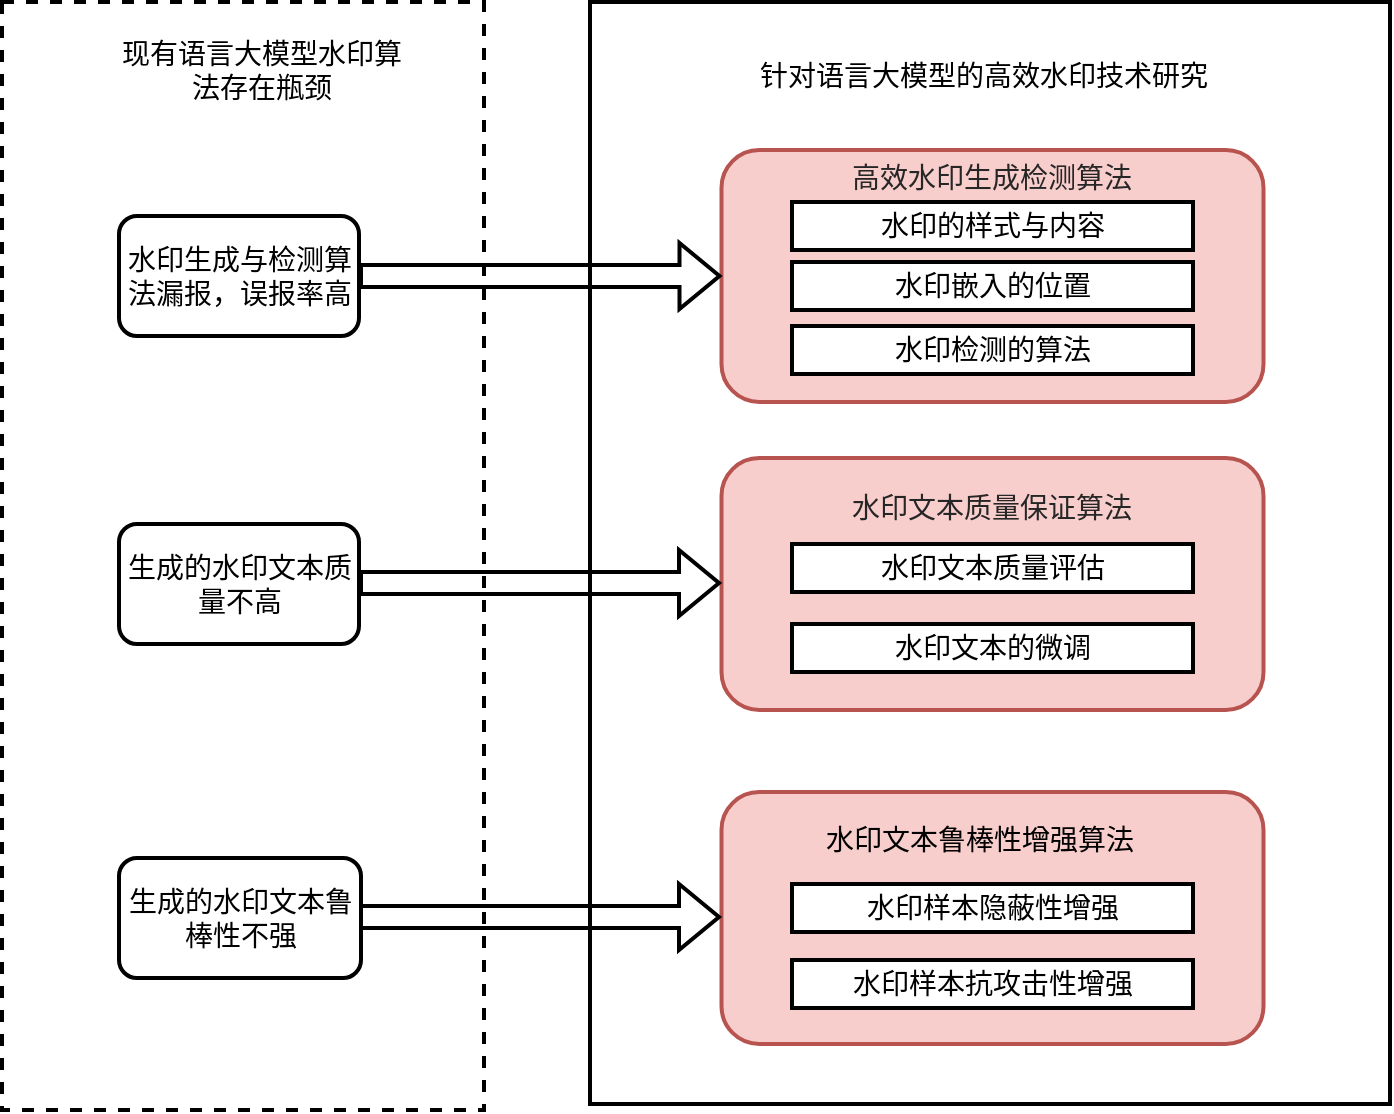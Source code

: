 <mxfile version="24.8.3">
  <diagram name="第 1 页" id="WsUeDXoYboS5X6KQYINQ">
    <mxGraphModel dx="1048" dy="813" grid="0" gridSize="10" guides="1" tooltips="1" connect="1" arrows="1" fold="1" page="0" pageScale="1" pageWidth="827" pageHeight="1169" background="#ffffff" math="0" shadow="0">
      <root>
        <mxCell id="0" />
        <mxCell id="1" parent="0" />
        <mxCell id="NgHbxKrIoI2VRAnCzw2G-6" value="" style="rounded=0;whiteSpace=wrap;html=1;fillColor=none;fontSize=14;strokeWidth=2;" vertex="1" parent="1">
          <mxGeometry x="565" y="157" width="400" height="551" as="geometry" />
        </mxCell>
        <mxCell id="NgHbxKrIoI2VRAnCzw2G-27" value="" style="rounded=1;whiteSpace=wrap;html=1;fontSize=14;fillColor=#f8cecc;strokeColor=#b85450;strokeWidth=2;" vertex="1" parent="1">
          <mxGeometry x="630.75" y="552" width="271" height="126" as="geometry" />
        </mxCell>
        <mxCell id="NgHbxKrIoI2VRAnCzw2G-1" value="" style="rounded=0;whiteSpace=wrap;html=1;fillColor=none;dashed=1;fontSize=14;strokeWidth=2;" vertex="1" parent="1">
          <mxGeometry x="271" y="157" width="241" height="554" as="geometry" />
        </mxCell>
        <mxCell id="NgHbxKrIoI2VRAnCzw2G-2" value="现有语言大模型水印算法存在瓶颈" style="text;html=1;align=center;verticalAlign=middle;whiteSpace=wrap;rounded=0;fontSize=14;strokeWidth=2;" vertex="1" parent="1">
          <mxGeometry x="325" y="176" width="152" height="30" as="geometry" />
        </mxCell>
        <mxCell id="NgHbxKrIoI2VRAnCzw2G-3" value="水印生成与检测算法漏报，误报率高" style="rounded=1;whiteSpace=wrap;html=1;fontSize=14;strokeWidth=2;" vertex="1" parent="1">
          <mxGeometry x="329.5" y="264" width="120" height="60" as="geometry" />
        </mxCell>
        <mxCell id="NgHbxKrIoI2VRAnCzw2G-4" value="&lt;div style=&quot;font-size: 14px;&quot;&gt;&lt;span style=&quot;background-color: initial; font-size: 14px;&quot;&gt;生成的水印文本质量不高&lt;/span&gt;&lt;/div&gt;" style="rounded=1;whiteSpace=wrap;html=1;fontSize=14;align=center;strokeWidth=2;" vertex="1" parent="1">
          <mxGeometry x="329.5" y="418" width="120" height="60" as="geometry" />
        </mxCell>
        <mxCell id="NgHbxKrIoI2VRAnCzw2G-5" value="生成的水印文本鲁棒性不强" style="rounded=1;whiteSpace=wrap;html=1;fontSize=14;strokeWidth=2;" vertex="1" parent="1">
          <mxGeometry x="329.5" y="585" width="121" height="60" as="geometry" />
        </mxCell>
        <mxCell id="NgHbxKrIoI2VRAnCzw2G-7" value="&lt;p class=&quot;MsoListParagraph&quot; style=&quot;margin-left: 24pt; text-indent: 0cm; line-height: 150%; font-size: 14px;&quot;&gt;&lt;span style=&quot;font-size: 14px; line-height: 150%; font-family: 宋体;&quot;&gt;针对语言大模型的高效水印技术研究&lt;span style=&quot;font-size: 14px;&quot; lang=&quot;EN-US&quot;&gt;&lt;/span&gt;&lt;/span&gt;&lt;/p&gt;" style="text;whiteSpace=wrap;html=1;fontSize=14;strokeWidth=2;" vertex="1" parent="1">
          <mxGeometry x="616" y="163" width="324" height="56" as="geometry" />
        </mxCell>
        <mxCell id="NgHbxKrIoI2VRAnCzw2G-8" value="" style="rounded=1;whiteSpace=wrap;html=1;fontSize=14;fillColor=#f8cecc;strokeColor=#b85450;strokeWidth=2;" vertex="1" parent="1">
          <mxGeometry x="630.75" y="231" width="271" height="126" as="geometry" />
        </mxCell>
        <mxCell id="NgHbxKrIoI2VRAnCzw2G-9" value="&lt;span style=&quot;color: rgb(38, 38, 38); font-family: &amp;quot;PingFang SC&amp;quot;, &amp;quot;Hiragino Sans GB&amp;quot;, &amp;quot;Microsoft YaHei&amp;quot;, &amp;quot;Helvetica Neue&amp;quot;, Helvetica, Arial, sans-serif, &amp;quot;Segoe UI&amp;quot;; font-size: 14px; font-style: normal; font-variant-ligatures: none; font-variant-caps: normal; font-weight: 400; letter-spacing: normal; orphans: 2; text-align: start; text-indent: 0px; text-transform: none; widows: 2; word-spacing: 0px; -webkit-text-stroke-width: 0px; white-space: break-spaces; text-decoration-thickness: initial; text-decoration-style: initial; text-decoration-color: initial; float: none; display: inline !important;&quot;&gt;高效水印生成检测算法&lt;/span&gt;" style="text;whiteSpace=wrap;html=1;fontSize=14;strokeWidth=2;fillColor=none;labelBackgroundColor=none;" vertex="1" parent="1">
          <mxGeometry x="693.75" y="229" width="145" height="34" as="geometry" />
        </mxCell>
        <mxCell id="NgHbxKrIoI2VRAnCzw2G-10" value="水印的样式与内容" style="rounded=0;whiteSpace=wrap;html=1;fontSize=14;strokeWidth=2;" vertex="1" parent="1">
          <mxGeometry x="666" y="257" width="200.5" height="24" as="geometry" />
        </mxCell>
        <mxCell id="NgHbxKrIoI2VRAnCzw2G-11" value="水印嵌入的位置" style="rounded=0;whiteSpace=wrap;html=1;fontSize=14;strokeWidth=2;" vertex="1" parent="1">
          <mxGeometry x="666" y="287" width="200.5" height="24" as="geometry" />
        </mxCell>
        <mxCell id="NgHbxKrIoI2VRAnCzw2G-12" value="水印检测的算法" style="rounded=0;whiteSpace=wrap;html=1;fontSize=14;strokeWidth=2;" vertex="1" parent="1">
          <mxGeometry x="666" y="319" width="200.5" height="24" as="geometry" />
        </mxCell>
        <mxCell id="NgHbxKrIoI2VRAnCzw2G-19" value="&lt;span style=&quot;font-family: &amp;quot;PingFang SC&amp;quot;, &amp;quot;Hiragino Sans GB&amp;quot;, &amp;quot;Microsoft YaHei&amp;quot;, &amp;quot;Helvetica Neue&amp;quot;, Helvetica, Arial, sans-serif, &amp;quot;Segoe UI&amp;quot;; font-size: 14px; font-style: normal; font-variant-ligatures: none; font-variant-caps: normal; font-weight: 400; letter-spacing: normal; orphans: 2; text-align: start; text-indent: 0px; text-transform: none; widows: 2; word-spacing: 0px; -webkit-text-stroke-width: 0px; white-space: break-spaces; text-decoration-thickness: initial; text-decoration-style: initial; text-decoration-color: initial; float: none; display: inline !important;&quot;&gt;水印文本鲁棒性增强算法&lt;/span&gt;" style="text;whiteSpace=wrap;html=1;fontSize=14;strokeWidth=2;fontColor=default;labelBackgroundColor=none;" vertex="1" parent="1">
          <mxGeometry x="681" y="560" width="170.5" height="34" as="geometry" />
        </mxCell>
        <mxCell id="NgHbxKrIoI2VRAnCzw2G-20" value="水印样本隐蔽性增强" style="rounded=0;whiteSpace=wrap;html=1;fontSize=14;strokeWidth=2;" vertex="1" parent="1">
          <mxGeometry x="666" y="598" width="200.5" height="24" as="geometry" />
        </mxCell>
        <mxCell id="NgHbxKrIoI2VRAnCzw2G-21" value="水印样本抗攻击性增强" style="rounded=0;whiteSpace=wrap;html=1;fontSize=14;strokeWidth=2;" vertex="1" parent="1">
          <mxGeometry x="666" y="636" width="200.5" height="24" as="geometry" />
        </mxCell>
        <mxCell id="NgHbxKrIoI2VRAnCzw2G-30" value="" style="rounded=1;whiteSpace=wrap;html=1;fontSize=14;fillColor=#f8cecc;strokeColor=#b85450;strokeWidth=2;" vertex="1" parent="1">
          <mxGeometry x="630.75" y="385" width="271" height="126" as="geometry" />
        </mxCell>
        <mxCell id="NgHbxKrIoI2VRAnCzw2G-14" value="&lt;span style=&quot;color: rgb(38, 38, 38); font-family: &amp;quot;PingFang SC&amp;quot;, &amp;quot;Hiragino Sans GB&amp;quot;, &amp;quot;Microsoft YaHei&amp;quot;, &amp;quot;Helvetica Neue&amp;quot;, Helvetica, Arial, sans-serif, &amp;quot;Segoe UI&amp;quot;; font-size: 14px; font-style: normal; font-variant-ligatures: none; font-variant-caps: normal; font-weight: 400; letter-spacing: normal; orphans: 2; text-align: start; text-indent: 0px; text-transform: none; widows: 2; word-spacing: 0px; -webkit-text-stroke-width: 0px; white-space: break-spaces; text-decoration-thickness: initial; text-decoration-style: initial; text-decoration-color: initial; float: none; display: inline !important;&quot;&gt;水印文本质量保证算法&lt;/span&gt;" style="text;whiteSpace=wrap;html=1;fontSize=14;strokeWidth=2;labelBackgroundColor=none;" vertex="1" parent="1">
          <mxGeometry x="693.75" y="394" width="145" height="34" as="geometry" />
        </mxCell>
        <mxCell id="NgHbxKrIoI2VRAnCzw2G-15" value="水印文本质量评估" style="rounded=0;whiteSpace=wrap;html=1;fontSize=14;strokeWidth=2;" vertex="1" parent="1">
          <mxGeometry x="666" y="428" width="200.5" height="24" as="geometry" />
        </mxCell>
        <mxCell id="NgHbxKrIoI2VRAnCzw2G-16" value="水印文本的微调" style="rounded=0;whiteSpace=wrap;html=1;fontSize=14;strokeWidth=2;" vertex="1" parent="1">
          <mxGeometry x="666" y="468" width="200.5" height="24" as="geometry" />
        </mxCell>
        <mxCell id="NgHbxKrIoI2VRAnCzw2G-36" value="" style="shape=flexArrow;endArrow=classic;html=1;rounded=0;entryX=0;entryY=0.5;entryDx=0;entryDy=0;exitX=1;exitY=0.5;exitDx=0;exitDy=0;strokeWidth=2;" edge="1" parent="1" source="NgHbxKrIoI2VRAnCzw2G-3" target="NgHbxKrIoI2VRAnCzw2G-8">
          <mxGeometry width="50" height="50" relative="1" as="geometry">
            <mxPoint x="477" y="311" as="sourcePoint" />
            <mxPoint x="527" y="261" as="targetPoint" />
          </mxGeometry>
        </mxCell>
        <mxCell id="NgHbxKrIoI2VRAnCzw2G-37" value="" style="shape=flexArrow;endArrow=classic;html=1;rounded=0;entryX=0;entryY=0.5;entryDx=0;entryDy=0;exitX=1;exitY=0.5;exitDx=0;exitDy=0;strokeWidth=2;" edge="1" parent="1">
          <mxGeometry width="50" height="50" relative="1" as="geometry">
            <mxPoint x="449.5" y="447.5" as="sourcePoint" />
            <mxPoint x="630.5" y="447.5" as="targetPoint" />
          </mxGeometry>
        </mxCell>
        <mxCell id="NgHbxKrIoI2VRAnCzw2G-38" value="" style="shape=flexArrow;endArrow=classic;html=1;rounded=0;entryX=0;entryY=0.5;entryDx=0;entryDy=0;exitX=1;exitY=0.5;exitDx=0;exitDy=0;strokeWidth=2;" edge="1" parent="1">
          <mxGeometry width="50" height="50" relative="1" as="geometry">
            <mxPoint x="449.5" y="614.5" as="sourcePoint" />
            <mxPoint x="630.5" y="614.5" as="targetPoint" />
          </mxGeometry>
        </mxCell>
      </root>
    </mxGraphModel>
  </diagram>
</mxfile>
